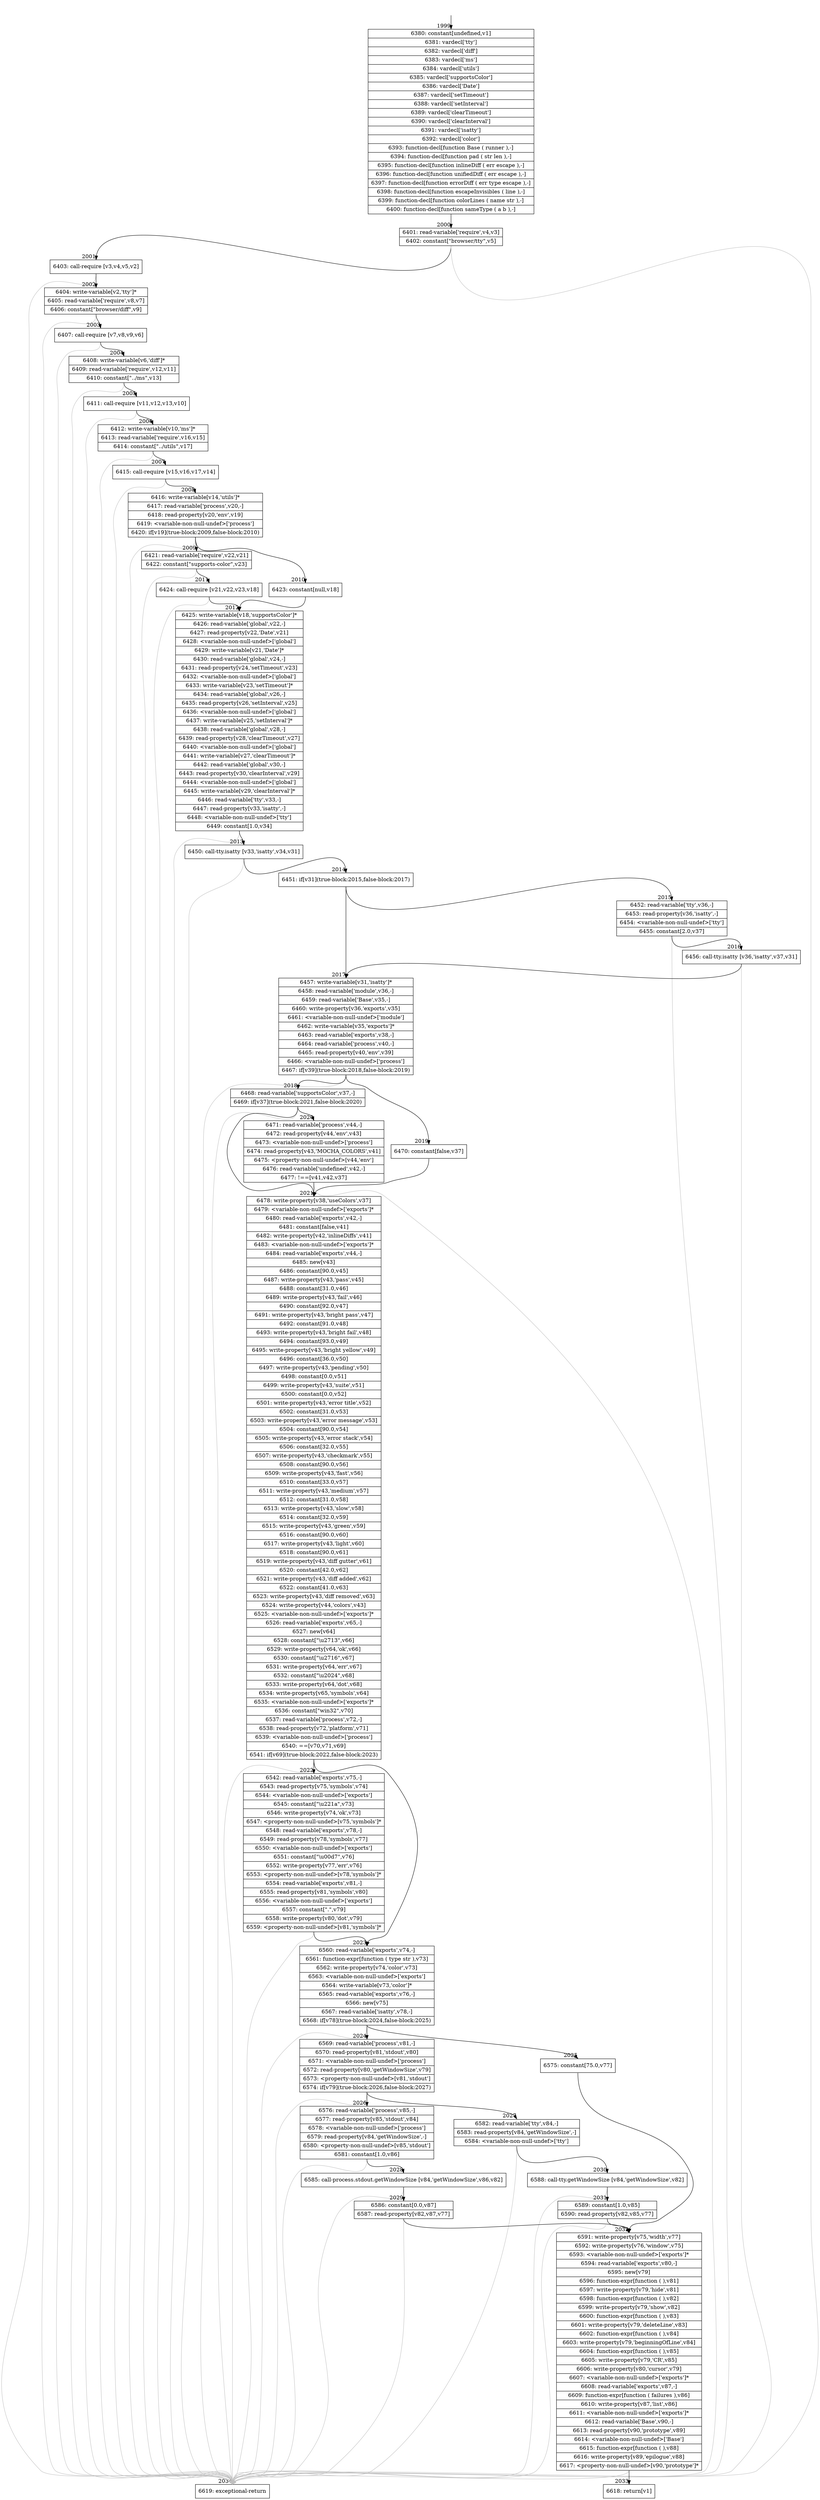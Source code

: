 digraph {
rankdir="TD"
BB_entry151[shape=none,label=""];
BB_entry151 -> BB1999 [tailport=s, headport=n, headlabel="    1999"]
BB1999 [shape=record label="{6380: constant[undefined,v1]|6381: vardecl['tty']|6382: vardecl['diff']|6383: vardecl['ms']|6384: vardecl['utils']|6385: vardecl['supportsColor']|6386: vardecl['Date']|6387: vardecl['setTimeout']|6388: vardecl['setInterval']|6389: vardecl['clearTimeout']|6390: vardecl['clearInterval']|6391: vardecl['isatty']|6392: vardecl['color']|6393: function-decl[function Base ( runner ),-]|6394: function-decl[function pad ( str len ),-]|6395: function-decl[function inlineDiff ( err escape ),-]|6396: function-decl[function unifiedDiff ( err escape ),-]|6397: function-decl[function errorDiff ( err type escape ),-]|6398: function-decl[function escapeInvisibles ( line ),-]|6399: function-decl[function colorLines ( name str ),-]|6400: function-decl[function sameType ( a b ),-]}" ] 
BB1999 -> BB2000 [tailport=s, headport=n, headlabel="      2000"]
BB2000 [shape=record label="{6401: read-variable['require',v4,v3]|6402: constant[\"browser/tty\",v5]}" ] 
BB2000 -> BB2001 [tailport=s, headport=n, headlabel="      2001"]
BB2000 -> BB2034 [tailport=s, headport=n, color=gray, headlabel="      2034"]
BB2001 [shape=record label="{6403: call-require [v3,v4,v5,v2]}" ] 
BB2001 -> BB2002 [tailport=s, headport=n, headlabel="      2002"]
BB2001 -> BB2034 [tailport=s, headport=n, color=gray]
BB2002 [shape=record label="{6404: write-variable[v2,'tty']*|6405: read-variable['require',v8,v7]|6406: constant[\"browser/diff\",v9]}" ] 
BB2002 -> BB2003 [tailport=s, headport=n, headlabel="      2003"]
BB2002 -> BB2034 [tailport=s, headport=n, color=gray]
BB2003 [shape=record label="{6407: call-require [v7,v8,v9,v6]}" ] 
BB2003 -> BB2004 [tailport=s, headport=n, headlabel="      2004"]
BB2003 -> BB2034 [tailport=s, headport=n, color=gray]
BB2004 [shape=record label="{6408: write-variable[v6,'diff']*|6409: read-variable['require',v12,v11]|6410: constant[\"../ms\",v13]}" ] 
BB2004 -> BB2005 [tailport=s, headport=n, headlabel="      2005"]
BB2004 -> BB2034 [tailport=s, headport=n, color=gray]
BB2005 [shape=record label="{6411: call-require [v11,v12,v13,v10]}" ] 
BB2005 -> BB2006 [tailport=s, headport=n, headlabel="      2006"]
BB2005 -> BB2034 [tailport=s, headport=n, color=gray]
BB2006 [shape=record label="{6412: write-variable[v10,'ms']*|6413: read-variable['require',v16,v15]|6414: constant[\"../utils\",v17]}" ] 
BB2006 -> BB2007 [tailport=s, headport=n, headlabel="      2007"]
BB2006 -> BB2034 [tailport=s, headport=n, color=gray]
BB2007 [shape=record label="{6415: call-require [v15,v16,v17,v14]}" ] 
BB2007 -> BB2008 [tailport=s, headport=n, headlabel="      2008"]
BB2007 -> BB2034 [tailport=s, headport=n, color=gray]
BB2008 [shape=record label="{6416: write-variable[v14,'utils']*|6417: read-variable['process',v20,-]|6418: read-property[v20,'env',v19]|6419: \<variable-non-null-undef\>['process']|6420: if[v19](true-block:2009,false-block:2010)}" ] 
BB2008 -> BB2009 [tailport=s, headport=n, headlabel="      2009"]
BB2008 -> BB2010 [tailport=s, headport=n, headlabel="      2010"]
BB2008 -> BB2034 [tailport=s, headport=n, color=gray]
BB2009 [shape=record label="{6421: read-variable['require',v22,v21]|6422: constant[\"supports-color\",v23]}" ] 
BB2009 -> BB2011 [tailport=s, headport=n, headlabel="      2011"]
BB2009 -> BB2034 [tailport=s, headport=n, color=gray]
BB2010 [shape=record label="{6423: constant[null,v18]}" ] 
BB2010 -> BB2012 [tailport=s, headport=n, headlabel="      2012"]
BB2011 [shape=record label="{6424: call-require [v21,v22,v23,v18]}" ] 
BB2011 -> BB2012 [tailport=s, headport=n]
BB2011 -> BB2034 [tailport=s, headport=n, color=gray]
BB2012 [shape=record label="{6425: write-variable[v18,'supportsColor']*|6426: read-variable['global',v22,-]|6427: read-property[v22,'Date',v21]|6428: \<variable-non-null-undef\>['global']|6429: write-variable[v21,'Date']*|6430: read-variable['global',v24,-]|6431: read-property[v24,'setTimeout',v23]|6432: \<variable-non-null-undef\>['global']|6433: write-variable[v23,'setTimeout']*|6434: read-variable['global',v26,-]|6435: read-property[v26,'setInterval',v25]|6436: \<variable-non-null-undef\>['global']|6437: write-variable[v25,'setInterval']*|6438: read-variable['global',v28,-]|6439: read-property[v28,'clearTimeout',v27]|6440: \<variable-non-null-undef\>['global']|6441: write-variable[v27,'clearTimeout']*|6442: read-variable['global',v30,-]|6443: read-property[v30,'clearInterval',v29]|6444: \<variable-non-null-undef\>['global']|6445: write-variable[v29,'clearInterval']*|6446: read-variable['tty',v33,-]|6447: read-property[v33,'isatty',-]|6448: \<variable-non-null-undef\>['tty']|6449: constant[1.0,v34]}" ] 
BB2012 -> BB2013 [tailport=s, headport=n, headlabel="      2013"]
BB2012 -> BB2034 [tailport=s, headport=n, color=gray]
BB2013 [shape=record label="{6450: call-tty.isatty [v33,'isatty',v34,v31]}" ] 
BB2013 -> BB2014 [tailport=s, headport=n, headlabel="      2014"]
BB2013 -> BB2034 [tailport=s, headport=n, color=gray]
BB2014 [shape=record label="{6451: if[v31](true-block:2015,false-block:2017)}" ] 
BB2014 -> BB2017 [tailport=s, headport=n, headlabel="      2017"]
BB2014 -> BB2015 [tailport=s, headport=n, headlabel="      2015"]
BB2015 [shape=record label="{6452: read-variable['tty',v36,-]|6453: read-property[v36,'isatty',-]|6454: \<variable-non-null-undef\>['tty']|6455: constant[2.0,v37]}" ] 
BB2015 -> BB2016 [tailport=s, headport=n, headlabel="      2016"]
BB2015 -> BB2034 [tailport=s, headport=n, color=gray]
BB2016 [shape=record label="{6456: call-tty.isatty [v36,'isatty',v37,v31]}" ] 
BB2016 -> BB2017 [tailport=s, headport=n]
BB2016 -> BB2034 [tailport=s, headport=n, color=gray]
BB2017 [shape=record label="{6457: write-variable[v31,'isatty']*|6458: read-variable['module',v36,-]|6459: read-variable['Base',v35,-]|6460: write-property[v36,'exports',v35]|6461: \<variable-non-null-undef\>['module']|6462: write-variable[v35,'exports']*|6463: read-variable['exports',v38,-]|6464: read-variable['process',v40,-]|6465: read-property[v40,'env',v39]|6466: \<variable-non-null-undef\>['process']|6467: if[v39](true-block:2018,false-block:2019)}" ] 
BB2017 -> BB2018 [tailport=s, headport=n, headlabel="      2018"]
BB2017 -> BB2019 [tailport=s, headport=n, headlabel="      2019"]
BB2017 -> BB2034 [tailport=s, headport=n, color=gray]
BB2018 [shape=record label="{6468: read-variable['supportsColor',v37,-]|6469: if[v37](true-block:2021,false-block:2020)}" ] 
BB2018 -> BB2021 [tailport=s, headport=n, headlabel="      2021"]
BB2018 -> BB2020 [tailport=s, headport=n, headlabel="      2020"]
BB2018 -> BB2034 [tailport=s, headport=n, color=gray]
BB2019 [shape=record label="{6470: constant[false,v37]}" ] 
BB2019 -> BB2021 [tailport=s, headport=n]
BB2020 [shape=record label="{6471: read-variable['process',v44,-]|6472: read-property[v44,'env',v43]|6473: \<variable-non-null-undef\>['process']|6474: read-property[v43,'MOCHA_COLORS',v41]|6475: \<property-non-null-undef\>[v44,'env']|6476: read-variable['undefined',v42,-]|6477: !==[v41,v42,v37]}" ] 
BB2020 -> BB2021 [tailport=s, headport=n]
BB2020 -> BB2034 [tailport=s, headport=n, color=gray]
BB2021 [shape=record label="{6478: write-property[v38,'useColors',v37]|6479: \<variable-non-null-undef\>['exports']*|6480: read-variable['exports',v42,-]|6481: constant[false,v41]|6482: write-property[v42,'inlineDiffs',v41]|6483: \<variable-non-null-undef\>['exports']*|6484: read-variable['exports',v44,-]|6485: new[v43]|6486: constant[90.0,v45]|6487: write-property[v43,'pass',v45]|6488: constant[31.0,v46]|6489: write-property[v43,'fail',v46]|6490: constant[92.0,v47]|6491: write-property[v43,'bright pass',v47]|6492: constant[91.0,v48]|6493: write-property[v43,'bright fail',v48]|6494: constant[93.0,v49]|6495: write-property[v43,'bright yellow',v49]|6496: constant[36.0,v50]|6497: write-property[v43,'pending',v50]|6498: constant[0.0,v51]|6499: write-property[v43,'suite',v51]|6500: constant[0.0,v52]|6501: write-property[v43,'error title',v52]|6502: constant[31.0,v53]|6503: write-property[v43,'error message',v53]|6504: constant[90.0,v54]|6505: write-property[v43,'error stack',v54]|6506: constant[32.0,v55]|6507: write-property[v43,'checkmark',v55]|6508: constant[90.0,v56]|6509: write-property[v43,'fast',v56]|6510: constant[33.0,v57]|6511: write-property[v43,'medium',v57]|6512: constant[31.0,v58]|6513: write-property[v43,'slow',v58]|6514: constant[32.0,v59]|6515: write-property[v43,'green',v59]|6516: constant[90.0,v60]|6517: write-property[v43,'light',v60]|6518: constant[90.0,v61]|6519: write-property[v43,'diff gutter',v61]|6520: constant[42.0,v62]|6521: write-property[v43,'diff added',v62]|6522: constant[41.0,v63]|6523: write-property[v43,'diff removed',v63]|6524: write-property[v44,'colors',v43]|6525: \<variable-non-null-undef\>['exports']*|6526: read-variable['exports',v65,-]|6527: new[v64]|6528: constant[\"\\u2713\",v66]|6529: write-property[v64,'ok',v66]|6530: constant[\"\\u2716\",v67]|6531: write-property[v64,'err',v67]|6532: constant[\"\\u2024\",v68]|6533: write-property[v64,'dot',v68]|6534: write-property[v65,'symbols',v64]|6535: \<variable-non-null-undef\>['exports']*|6536: constant[\"win32\",v70]|6537: read-variable['process',v72,-]|6538: read-property[v72,'platform',v71]|6539: \<variable-non-null-undef\>['process']|6540: ==[v70,v71,v69]|6541: if[v69](true-block:2022,false-block:2023)}" ] 
BB2021 -> BB2022 [tailport=s, headport=n, headlabel="      2022"]
BB2021 -> BB2023 [tailport=s, headport=n, headlabel="      2023"]
BB2021 -> BB2034 [tailport=s, headport=n, color=gray]
BB2022 [shape=record label="{6542: read-variable['exports',v75,-]|6543: read-property[v75,'symbols',v74]|6544: \<variable-non-null-undef\>['exports']|6545: constant[\"\\u221a\",v73]|6546: write-property[v74,'ok',v73]|6547: \<property-non-null-undef\>[v75,'symbols']*|6548: read-variable['exports',v78,-]|6549: read-property[v78,'symbols',v77]|6550: \<variable-non-null-undef\>['exports']|6551: constant[\"\\u00d7\",v76]|6552: write-property[v77,'err',v76]|6553: \<property-non-null-undef\>[v78,'symbols']*|6554: read-variable['exports',v81,-]|6555: read-property[v81,'symbols',v80]|6556: \<variable-non-null-undef\>['exports']|6557: constant[\".\",v79]|6558: write-property[v80,'dot',v79]|6559: \<property-non-null-undef\>[v81,'symbols']*}" ] 
BB2022 -> BB2023 [tailport=s, headport=n]
BB2022 -> BB2034 [tailport=s, headport=n, color=gray]
BB2023 [shape=record label="{6560: read-variable['exports',v74,-]|6561: function-expr[function ( type str ),v73]|6562: write-property[v74,'color',v73]|6563: \<variable-non-null-undef\>['exports']|6564: write-variable[v73,'color']*|6565: read-variable['exports',v76,-]|6566: new[v75]|6567: read-variable['isatty',v78,-]|6568: if[v78](true-block:2024,false-block:2025)}" ] 
BB2023 -> BB2024 [tailport=s, headport=n, headlabel="      2024"]
BB2023 -> BB2025 [tailport=s, headport=n, headlabel="      2025"]
BB2023 -> BB2034 [tailport=s, headport=n, color=gray]
BB2024 [shape=record label="{6569: read-variable['process',v81,-]|6570: read-property[v81,'stdout',v80]|6571: \<variable-non-null-undef\>['process']|6572: read-property[v80,'getWindowSize',v79]|6573: \<property-non-null-undef\>[v81,'stdout']|6574: if[v79](true-block:2026,false-block:2027)}" ] 
BB2024 -> BB2026 [tailport=s, headport=n, headlabel="      2026"]
BB2024 -> BB2027 [tailport=s, headport=n, headlabel="      2027"]
BB2024 -> BB2034 [tailport=s, headport=n, color=gray]
BB2025 [shape=record label="{6575: constant[75.0,v77]}" ] 
BB2025 -> BB2032 [tailport=s, headport=n, headlabel="      2032"]
BB2026 [shape=record label="{6576: read-variable['process',v85,-]|6577: read-property[v85,'stdout',v84]|6578: \<variable-non-null-undef\>['process']|6579: read-property[v84,'getWindowSize',-]|6580: \<property-non-null-undef\>[v85,'stdout']|6581: constant[1.0,v86]}" ] 
BB2026 -> BB2028 [tailport=s, headport=n, headlabel="      2028"]
BB2026 -> BB2034 [tailport=s, headport=n, color=gray]
BB2027 [shape=record label="{6582: read-variable['tty',v84,-]|6583: read-property[v84,'getWindowSize',-]|6584: \<variable-non-null-undef\>['tty']}" ] 
BB2027 -> BB2030 [tailport=s, headport=n, headlabel="      2030"]
BB2027 -> BB2034 [tailport=s, headport=n, color=gray]
BB2028 [shape=record label="{6585: call-process.stdout.getWindowSize [v84,'getWindowSize',v86,v82]}" ] 
BB2028 -> BB2029 [tailport=s, headport=n, headlabel="      2029"]
BB2028 -> BB2034 [tailport=s, headport=n, color=gray]
BB2029 [shape=record label="{6586: constant[0.0,v87]|6587: read-property[v82,v87,v77]}" ] 
BB2029 -> BB2032 [tailport=s, headport=n]
BB2029 -> BB2034 [tailport=s, headport=n, color=gray]
BB2030 [shape=record label="{6588: call-tty.getWindowSize [v84,'getWindowSize',v82]}" ] 
BB2030 -> BB2031 [tailport=s, headport=n, headlabel="      2031"]
BB2030 -> BB2034 [tailport=s, headport=n, color=gray]
BB2031 [shape=record label="{6589: constant[1.0,v85]|6590: read-property[v82,v85,v77]}" ] 
BB2031 -> BB2032 [tailport=s, headport=n]
BB2031 -> BB2034 [tailport=s, headport=n, color=gray]
BB2032 [shape=record label="{6591: write-property[v75,'width',v77]|6592: write-property[v76,'window',v75]|6593: \<variable-non-null-undef\>['exports']*|6594: read-variable['exports',v80,-]|6595: new[v79]|6596: function-expr[function ( ),v81]|6597: write-property[v79,'hide',v81]|6598: function-expr[function ( ),v82]|6599: write-property[v79,'show',v82]|6600: function-expr[function ( ),v83]|6601: write-property[v79,'deleteLine',v83]|6602: function-expr[function ( ),v84]|6603: write-property[v79,'beginningOfLine',v84]|6604: function-expr[function ( ),v85]|6605: write-property[v79,'CR',v85]|6606: write-property[v80,'cursor',v79]|6607: \<variable-non-null-undef\>['exports']*|6608: read-variable['exports',v87,-]|6609: function-expr[function ( failures ),v86]|6610: write-property[v87,'list',v86]|6611: \<variable-non-null-undef\>['exports']*|6612: read-variable['Base',v90,-]|6613: read-property[v90,'prototype',v89]|6614: \<variable-non-null-undef\>['Base']|6615: function-expr[function ( ),v88]|6616: write-property[v89,'epilogue',v88]|6617: \<property-non-null-undef\>[v90,'prototype']*}" ] 
BB2032 -> BB2033 [tailport=s, headport=n, headlabel="      2033"]
BB2032 -> BB2034 [tailport=s, headport=n, color=gray]
BB2033 [shape=record label="{6618: return[v1]}" ] 
BB2034 [shape=record label="{6619: exceptional-return}" ] 
//#$~ 2452
}
